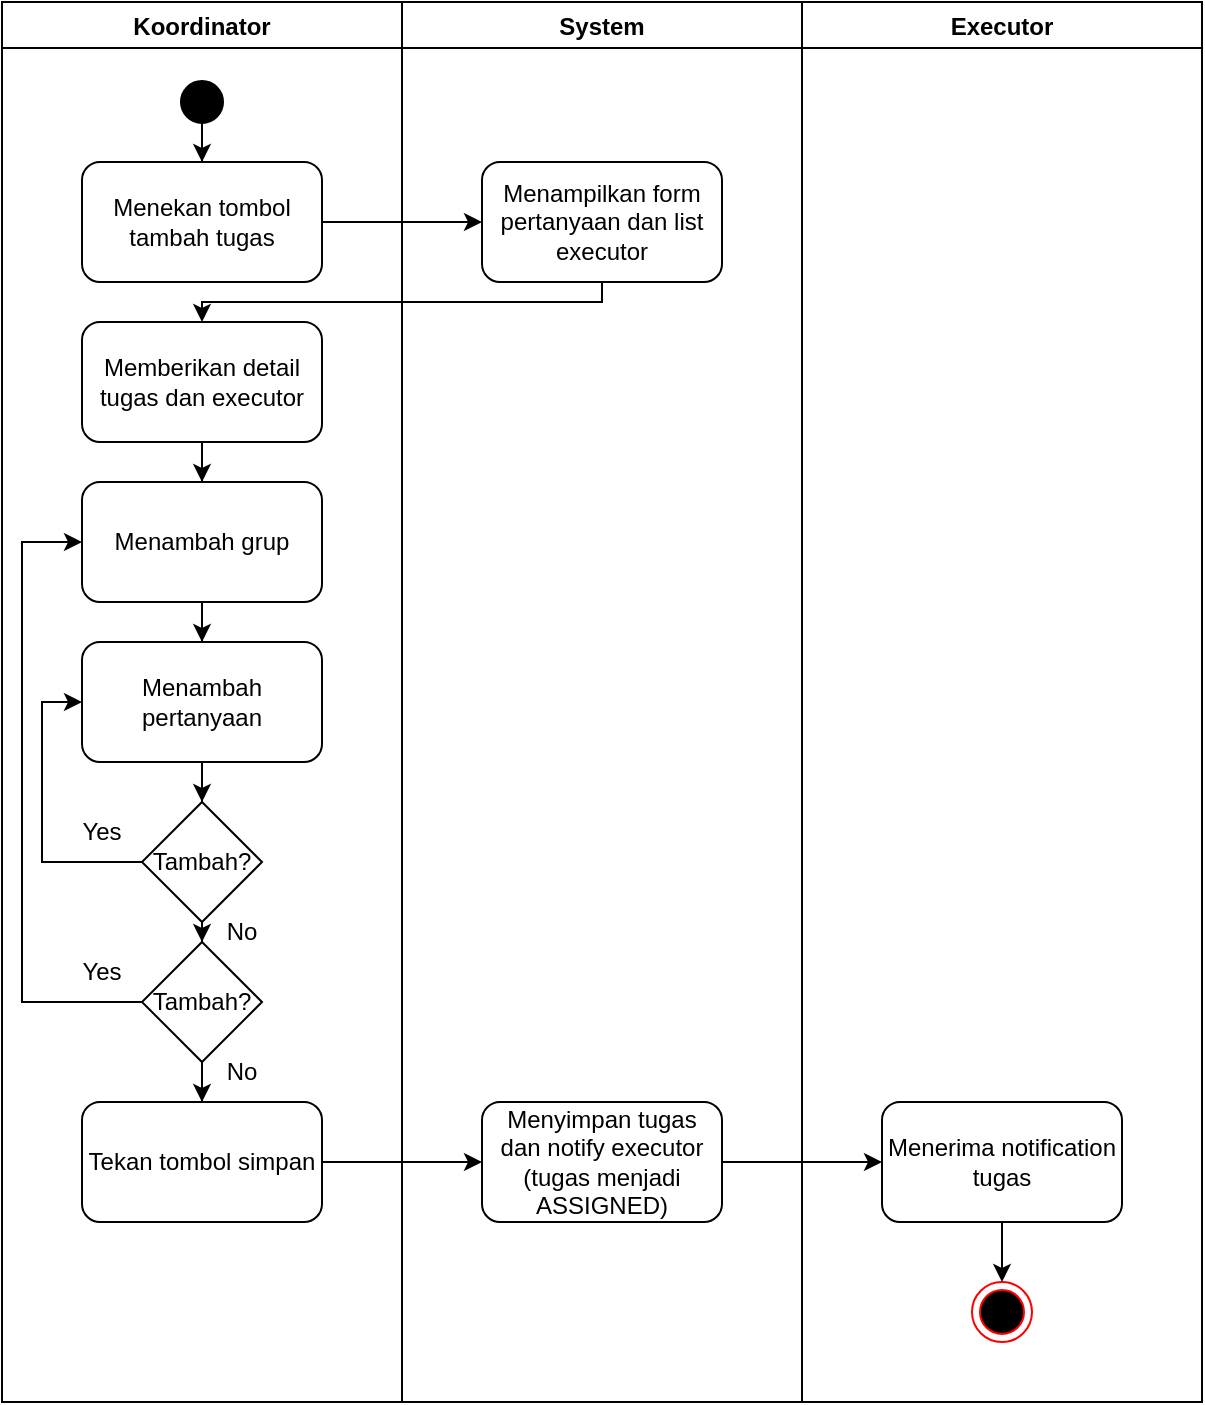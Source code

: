 <mxfile version="20.3.0" type="device"><diagram id="TBLnxZeJ3RI-i0YEfgrp" name="Page-1"><mxGraphModel dx="1038" dy="521" grid="1" gridSize="10" guides="1" tooltips="1" connect="1" arrows="1" fold="1" page="1" pageScale="1" pageWidth="850" pageHeight="1100" math="0" shadow="0"><root><mxCell id="0"/><mxCell id="1" parent="0"/><mxCell id="LxbrIodckl7pqJ2u9BlP-1" value="Koordinator" style="swimlane;" parent="1" vertex="1"><mxGeometry x="160" y="40" width="200" height="700" as="geometry"/></mxCell><mxCell id="LxbrIodckl7pqJ2u9BlP-7" style="edgeStyle=orthogonalEdgeStyle;rounded=0;orthogonalLoop=1;jettySize=auto;html=1;" parent="LxbrIodckl7pqJ2u9BlP-1" source="LxbrIodckl7pqJ2u9BlP-3" target="LxbrIodckl7pqJ2u9BlP-4" edge="1"><mxGeometry relative="1" as="geometry"/></mxCell><mxCell id="LxbrIodckl7pqJ2u9BlP-3" value="" style="strokeWidth=2;html=1;shape=mxgraph.flowchart.start_2;whiteSpace=wrap;fillColor=#000000;container=0;" parent="LxbrIodckl7pqJ2u9BlP-1" vertex="1"><mxGeometry x="90" y="40" width="20" height="20" as="geometry"/></mxCell><mxCell id="LxbrIodckl7pqJ2u9BlP-4" value="Menekan tombol tambah tugas" style="rounded=1;whiteSpace=wrap;html=1;" parent="LxbrIodckl7pqJ2u9BlP-1" vertex="1"><mxGeometry x="40" y="80" width="120" height="60" as="geometry"/></mxCell><mxCell id="LxbrIodckl7pqJ2u9BlP-14" style="edgeStyle=orthogonalEdgeStyle;rounded=0;orthogonalLoop=1;jettySize=auto;html=1;" parent="LxbrIodckl7pqJ2u9BlP-1" source="LxbrIodckl7pqJ2u9BlP-10" target="LxbrIodckl7pqJ2u9BlP-12" edge="1"><mxGeometry relative="1" as="geometry"/></mxCell><mxCell id="LxbrIodckl7pqJ2u9BlP-10" value="Menambah grup" style="whiteSpace=wrap;html=1;rounded=1;" parent="LxbrIodckl7pqJ2u9BlP-1" vertex="1"><mxGeometry x="40" y="240" width="120" height="60" as="geometry"/></mxCell><mxCell id="LxbrIodckl7pqJ2u9BlP-15" style="edgeStyle=orthogonalEdgeStyle;rounded=0;orthogonalLoop=1;jettySize=auto;html=1;" parent="LxbrIodckl7pqJ2u9BlP-1" source="LxbrIodckl7pqJ2u9BlP-12" target="LxbrIodckl7pqJ2u9BlP-13" edge="1"><mxGeometry relative="1" as="geometry"/></mxCell><mxCell id="LxbrIodckl7pqJ2u9BlP-12" value="Menambah pertanyaan" style="whiteSpace=wrap;html=1;rounded=1;" parent="LxbrIodckl7pqJ2u9BlP-1" vertex="1"><mxGeometry x="40" y="320" width="120" height="60" as="geometry"/></mxCell><mxCell id="LxbrIodckl7pqJ2u9BlP-20" style="edgeStyle=orthogonalEdgeStyle;rounded=0;orthogonalLoop=1;jettySize=auto;html=1;" parent="LxbrIodckl7pqJ2u9BlP-1" source="LxbrIodckl7pqJ2u9BlP-13" target="LxbrIodckl7pqJ2u9BlP-18" edge="1"><mxGeometry relative="1" as="geometry"/></mxCell><mxCell id="LxbrIodckl7pqJ2u9BlP-13" value="Tambah?" style="rhombus;whiteSpace=wrap;html=1;" parent="LxbrIodckl7pqJ2u9BlP-1" vertex="1"><mxGeometry x="70" y="400" width="60" height="60" as="geometry"/></mxCell><mxCell id="LxbrIodckl7pqJ2u9BlP-17" style="edgeStyle=orthogonalEdgeStyle;rounded=0;orthogonalLoop=1;jettySize=auto;html=1;entryX=0;entryY=0.5;entryDx=0;entryDy=0;" parent="LxbrIodckl7pqJ2u9BlP-1" source="LxbrIodckl7pqJ2u9BlP-13" target="LxbrIodckl7pqJ2u9BlP-12" edge="1"><mxGeometry relative="1" as="geometry"><mxPoint x="30" y="410" as="targetPoint"/><Array as="points"><mxPoint x="20" y="430"/><mxPoint x="20" y="350"/></Array></mxGeometry></mxCell><mxCell id="LxbrIodckl7pqJ2u9BlP-19" style="edgeStyle=orthogonalEdgeStyle;rounded=0;orthogonalLoop=1;jettySize=auto;html=1;entryX=0;entryY=0.5;entryDx=0;entryDy=0;" parent="LxbrIodckl7pqJ2u9BlP-1" source="LxbrIodckl7pqJ2u9BlP-18" target="LxbrIodckl7pqJ2u9BlP-10" edge="1"><mxGeometry relative="1" as="geometry"><Array as="points"><mxPoint x="10" y="500"/><mxPoint x="10" y="270"/></Array></mxGeometry></mxCell><mxCell id="LxbrIodckl7pqJ2u9BlP-25" value="" style="edgeStyle=orthogonalEdgeStyle;rounded=0;orthogonalLoop=1;jettySize=auto;html=1;" parent="LxbrIodckl7pqJ2u9BlP-1" source="LxbrIodckl7pqJ2u9BlP-18" target="LxbrIodckl7pqJ2u9BlP-24" edge="1"><mxGeometry relative="1" as="geometry"/></mxCell><mxCell id="LxbrIodckl7pqJ2u9BlP-18" value="Tambah?" style="rhombus;whiteSpace=wrap;html=1;" parent="LxbrIodckl7pqJ2u9BlP-1" vertex="1"><mxGeometry x="70" y="470" width="60" height="60" as="geometry"/></mxCell><mxCell id="LxbrIodckl7pqJ2u9BlP-24" value="Tekan tombol simpan" style="rounded=1;whiteSpace=wrap;html=1;" parent="LxbrIodckl7pqJ2u9BlP-1" vertex="1"><mxGeometry x="40" y="550" width="120" height="60" as="geometry"/></mxCell><mxCell id="LxbrIodckl7pqJ2u9BlP-28" style="edgeStyle=orthogonalEdgeStyle;rounded=0;orthogonalLoop=1;jettySize=auto;html=1;entryX=0.5;entryY=0;entryDx=0;entryDy=0;" parent="LxbrIodckl7pqJ2u9BlP-1" source="LxbrIodckl7pqJ2u9BlP-26" target="LxbrIodckl7pqJ2u9BlP-10" edge="1"><mxGeometry relative="1" as="geometry"/></mxCell><mxCell id="LxbrIodckl7pqJ2u9BlP-26" value="Memberikan detail tugas dan executor" style="whiteSpace=wrap;html=1;rounded=1;" parent="LxbrIodckl7pqJ2u9BlP-1" vertex="1"><mxGeometry x="40" y="160" width="120" height="60" as="geometry"/></mxCell><mxCell id="LxbrIodckl7pqJ2u9BlP-64" value="Yes" style="text;html=1;strokeColor=none;fillColor=none;align=center;verticalAlign=middle;whiteSpace=wrap;rounded=0;" parent="LxbrIodckl7pqJ2u9BlP-1" vertex="1"><mxGeometry x="20" y="400" width="60" height="30" as="geometry"/></mxCell><mxCell id="LxbrIodckl7pqJ2u9BlP-65" value="Yes" style="text;html=1;strokeColor=none;fillColor=none;align=center;verticalAlign=middle;whiteSpace=wrap;rounded=0;" parent="LxbrIodckl7pqJ2u9BlP-1" vertex="1"><mxGeometry x="20" y="470" width="60" height="30" as="geometry"/></mxCell><mxCell id="LxbrIodckl7pqJ2u9BlP-66" value="No" style="text;html=1;strokeColor=none;fillColor=none;align=center;verticalAlign=middle;whiteSpace=wrap;rounded=0;" parent="LxbrIodckl7pqJ2u9BlP-1" vertex="1"><mxGeometry x="90" y="450" width="60" height="30" as="geometry"/></mxCell><mxCell id="LxbrIodckl7pqJ2u9BlP-67" value="No" style="text;html=1;strokeColor=none;fillColor=none;align=center;verticalAlign=middle;whiteSpace=wrap;rounded=0;" parent="LxbrIodckl7pqJ2u9BlP-1" vertex="1"><mxGeometry x="90" y="520" width="60" height="30" as="geometry"/></mxCell><mxCell id="LxbrIodckl7pqJ2u9BlP-2" value="System" style="swimlane;" parent="1" vertex="1"><mxGeometry x="360" y="40" width="200" height="700" as="geometry"/></mxCell><mxCell id="LxbrIodckl7pqJ2u9BlP-5" value="Menampilkan form pertanyaan dan list executor" style="rounded=1;whiteSpace=wrap;html=1;" parent="LxbrIodckl7pqJ2u9BlP-2" vertex="1"><mxGeometry x="40" y="80" width="120" height="60" as="geometry"/></mxCell><mxCell id="LxbrIodckl7pqJ2u9BlP-29" value="Menyimpan tugas dan notify executor (tugas menjadi ASSIGNED)" style="whiteSpace=wrap;html=1;rounded=1;" parent="LxbrIodckl7pqJ2u9BlP-2" vertex="1"><mxGeometry x="40" y="550" width="120" height="60" as="geometry"/></mxCell><mxCell id="LxbrIodckl7pqJ2u9BlP-6" value="Executor" style="swimlane;" parent="1" vertex="1"><mxGeometry x="560" y="40" width="200" height="700" as="geometry"/></mxCell><mxCell id="LxbrIodckl7pqJ2u9BlP-63" style="edgeStyle=orthogonalEdgeStyle;rounded=0;orthogonalLoop=1;jettySize=auto;html=1;entryX=0.5;entryY=0;entryDx=0;entryDy=0;" parent="LxbrIodckl7pqJ2u9BlP-6" source="LxbrIodckl7pqJ2u9BlP-31" target="LxbrIodckl7pqJ2u9BlP-62" edge="1"><mxGeometry relative="1" as="geometry"/></mxCell><mxCell id="LxbrIodckl7pqJ2u9BlP-31" value="Menerima notification tugas" style="whiteSpace=wrap;html=1;rounded=1;" parent="LxbrIodckl7pqJ2u9BlP-6" vertex="1"><mxGeometry x="40" y="550" width="120" height="60" as="geometry"/></mxCell><mxCell id="LxbrIodckl7pqJ2u9BlP-62" value="" style="ellipse;html=1;shape=endState;fillColor=#000000;strokeColor=#ff0000;" parent="LxbrIodckl7pqJ2u9BlP-6" vertex="1"><mxGeometry x="85" y="640" width="30" height="30" as="geometry"/></mxCell><mxCell id="LxbrIodckl7pqJ2u9BlP-8" style="edgeStyle=orthogonalEdgeStyle;rounded=0;orthogonalLoop=1;jettySize=auto;html=1;entryX=0;entryY=0.5;entryDx=0;entryDy=0;" parent="1" source="LxbrIodckl7pqJ2u9BlP-4" target="LxbrIodckl7pqJ2u9BlP-5" edge="1"><mxGeometry relative="1" as="geometry"/></mxCell><mxCell id="LxbrIodckl7pqJ2u9BlP-27" value="" style="edgeStyle=orthogonalEdgeStyle;rounded=0;orthogonalLoop=1;jettySize=auto;html=1;" parent="1" source="LxbrIodckl7pqJ2u9BlP-5" target="LxbrIodckl7pqJ2u9BlP-26" edge="1"><mxGeometry relative="1" as="geometry"><Array as="points"><mxPoint x="460" y="190"/><mxPoint x="260" y="190"/></Array></mxGeometry></mxCell><mxCell id="LxbrIodckl7pqJ2u9BlP-30" value="" style="edgeStyle=orthogonalEdgeStyle;rounded=0;orthogonalLoop=1;jettySize=auto;html=1;" parent="1" source="LxbrIodckl7pqJ2u9BlP-24" target="LxbrIodckl7pqJ2u9BlP-29" edge="1"><mxGeometry relative="1" as="geometry"/></mxCell><mxCell id="LxbrIodckl7pqJ2u9BlP-32" value="" style="edgeStyle=orthogonalEdgeStyle;rounded=0;orthogonalLoop=1;jettySize=auto;html=1;" parent="1" source="LxbrIodckl7pqJ2u9BlP-29" target="LxbrIodckl7pqJ2u9BlP-31" edge="1"><mxGeometry relative="1" as="geometry"/></mxCell></root></mxGraphModel></diagram></mxfile>